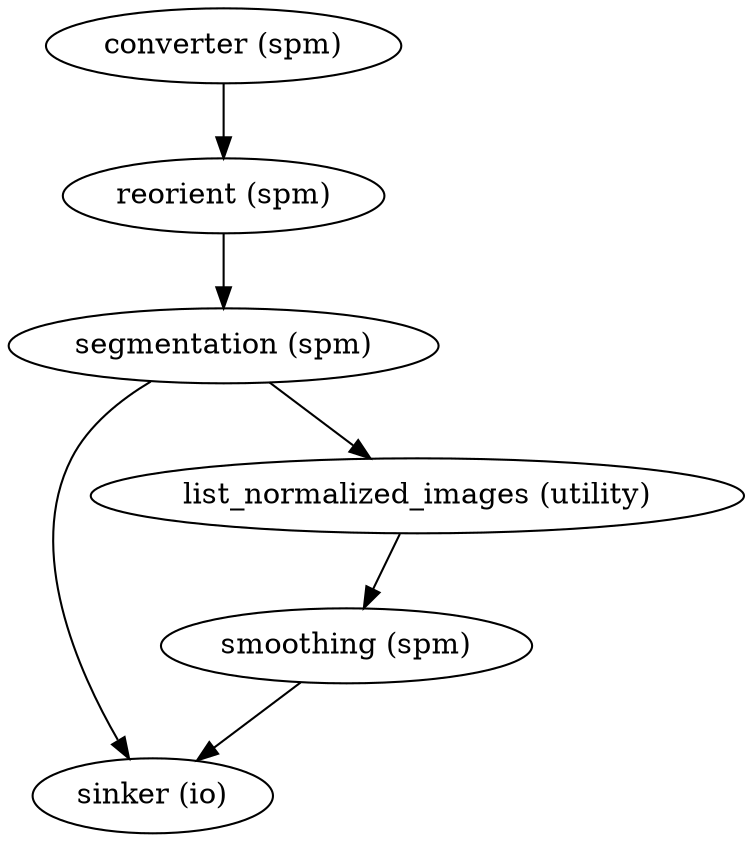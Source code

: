 strict digraph "" {
"smoothing (spm)";
"sinker (io)";
"list_normalized_images (utility)";
"reorient (spm)";
"segmentation (spm)";
"converter (spm)";
"smoothing (spm)" -> "sinker (io)";
"list_normalized_images (utility)" -> "smoothing (spm)";
"reorient (spm)" -> "segmentation (spm)";
"segmentation (spm)" -> "list_normalized_images (utility)";
"segmentation (spm)" -> "sinker (io)";
"converter (spm)" -> "reorient (spm)";
}

